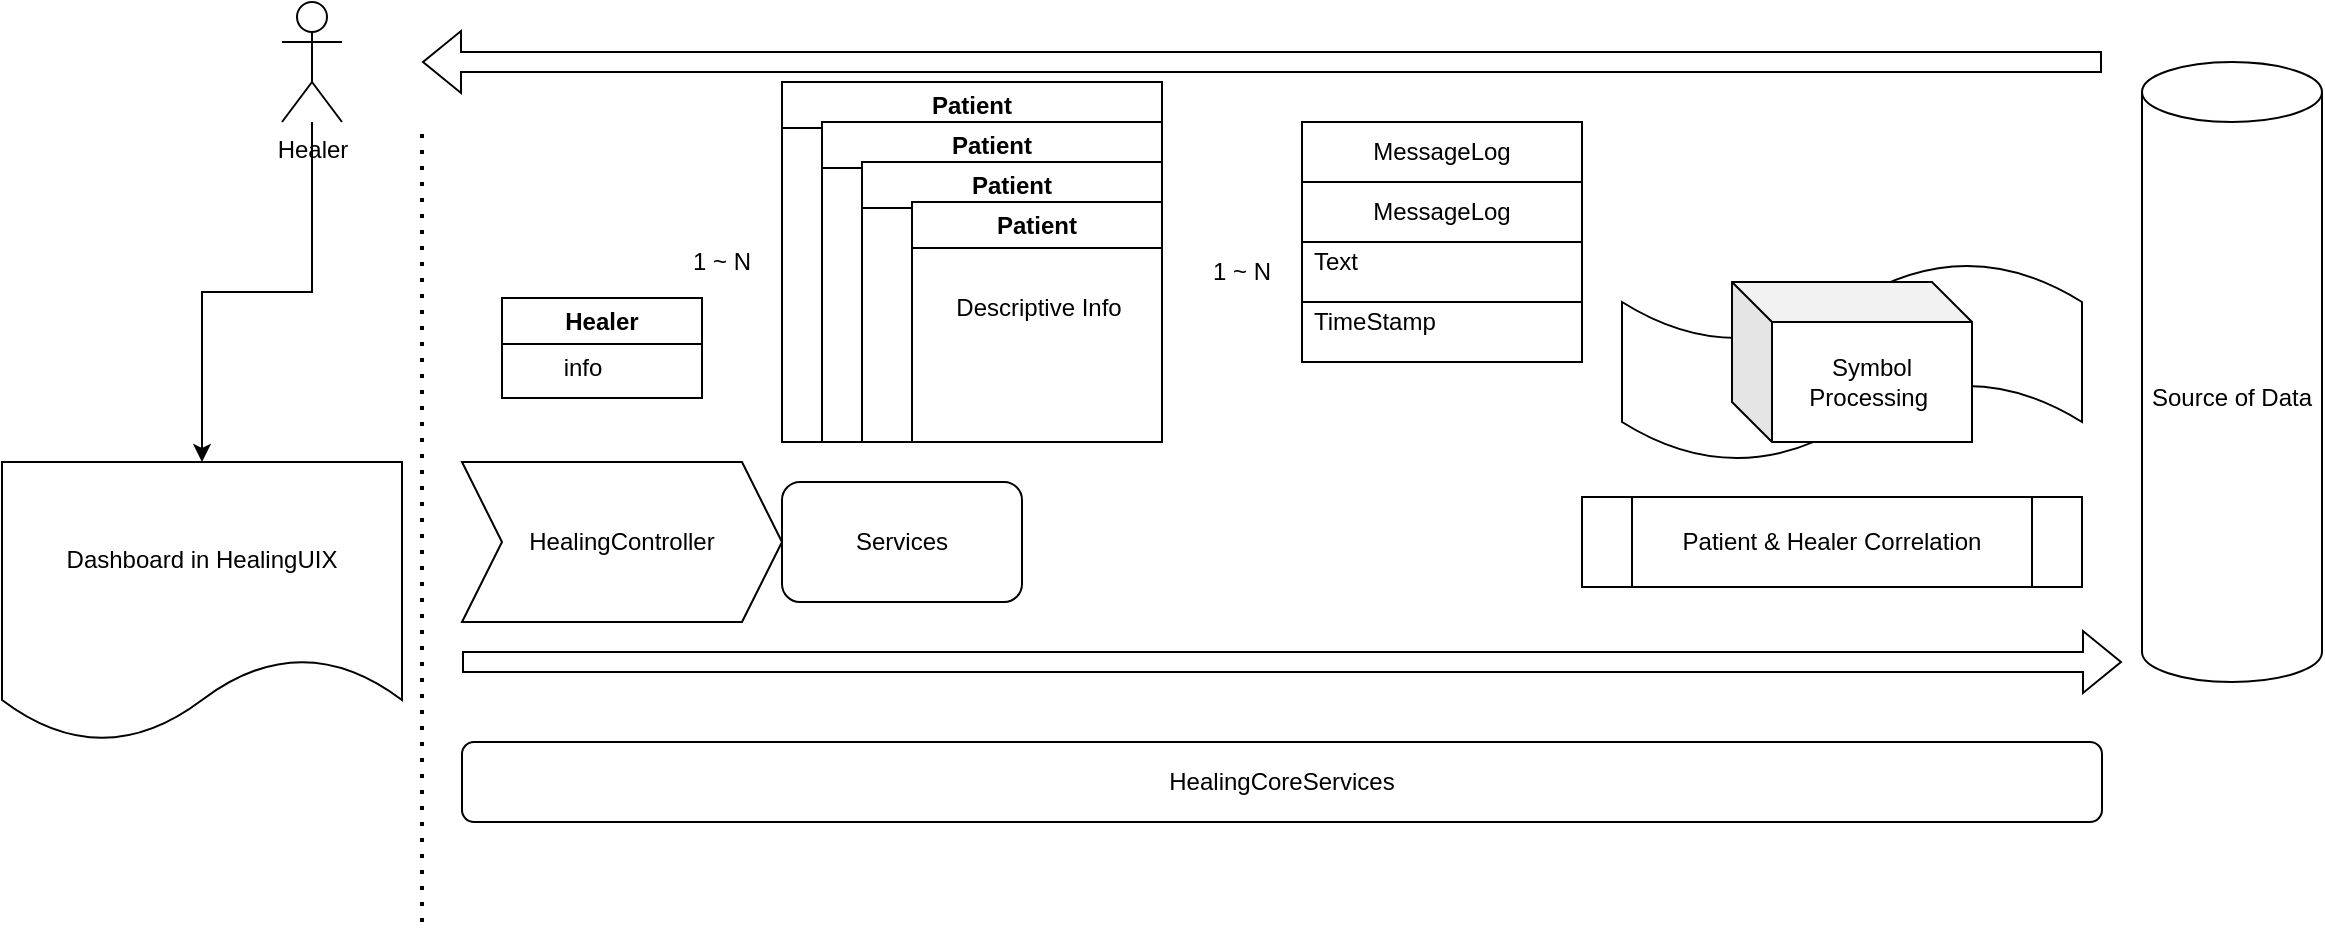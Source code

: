 <mxfile version="28.0.0">
  <diagram name="Page-1" id="hNoy6qd8l_krRmtYl1s0">
    <mxGraphModel dx="1430" dy="1700" grid="1" gridSize="10" guides="1" tooltips="1" connect="1" arrows="1" fold="1" page="1" pageScale="1" pageWidth="850" pageHeight="1100" math="0" shadow="0">
      <root>
        <mxCell id="0" />
        <mxCell id="1" parent="0" />
        <mxCell id="U-M2pPpoooU2WEgNMJ6l-1" value="Source of Data" style="shape=cylinder3;whiteSpace=wrap;html=1;boundedLbl=1;backgroundOutline=1;size=15;" vertex="1" parent="1">
          <mxGeometry x="1100" y="10" width="90" height="310" as="geometry" />
        </mxCell>
        <mxCell id="U-M2pPpoooU2WEgNMJ6l-3" value="Patient" style="swimlane;whiteSpace=wrap;html=1;" vertex="1" parent="1">
          <mxGeometry x="420" y="20" width="190" height="180" as="geometry" />
        </mxCell>
        <mxCell id="U-M2pPpoooU2WEgNMJ6l-5" value="Patient" style="swimlane;whiteSpace=wrap;html=1;" vertex="1" parent="U-M2pPpoooU2WEgNMJ6l-3">
          <mxGeometry x="20" y="20" width="170" height="160" as="geometry" />
        </mxCell>
        <mxCell id="U-M2pPpoooU2WEgNMJ6l-4" value="Patient" style="swimlane;whiteSpace=wrap;html=1;" vertex="1" parent="U-M2pPpoooU2WEgNMJ6l-5">
          <mxGeometry x="20" y="20" width="150" height="140" as="geometry" />
        </mxCell>
        <mxCell id="U-M2pPpoooU2WEgNMJ6l-6" value="Patient" style="swimlane;whiteSpace=wrap;html=1;" vertex="1" parent="U-M2pPpoooU2WEgNMJ6l-4">
          <mxGeometry x="25" y="20" width="125" height="120" as="geometry" />
        </mxCell>
        <mxCell id="U-M2pPpoooU2WEgNMJ6l-44" value="Descriptive Info" style="text;html=1;align=center;verticalAlign=middle;resizable=0;points=[];autosize=1;strokeColor=none;fillColor=none;" vertex="1" parent="U-M2pPpoooU2WEgNMJ6l-6">
          <mxGeometry x="7.5" y="38" width="110" height="30" as="geometry" />
        </mxCell>
        <mxCell id="U-M2pPpoooU2WEgNMJ6l-7" value="Healer" style="swimlane;whiteSpace=wrap;html=1;" vertex="1" parent="1">
          <mxGeometry x="280" y="128" width="100" height="50" as="geometry" />
        </mxCell>
        <mxCell id="U-M2pPpoooU2WEgNMJ6l-45" value="info" style="text;html=1;align=center;verticalAlign=middle;resizable=0;points=[];autosize=1;strokeColor=none;fillColor=none;" vertex="1" parent="U-M2pPpoooU2WEgNMJ6l-7">
          <mxGeometry x="20" y="20" width="40" height="30" as="geometry" />
        </mxCell>
        <mxCell id="U-M2pPpoooU2WEgNMJ6l-8" value="" style="shape=flexArrow;endArrow=classic;html=1;rounded=0;" edge="1" parent="1">
          <mxGeometry width="50" height="50" relative="1" as="geometry">
            <mxPoint x="260" y="310" as="sourcePoint" />
            <mxPoint x="1090" y="310" as="targetPoint" />
          </mxGeometry>
        </mxCell>
        <mxCell id="U-M2pPpoooU2WEgNMJ6l-9" value="Dashboard in HealingUIX" style="shape=document;whiteSpace=wrap;html=1;boundedLbl=1;" vertex="1" parent="1">
          <mxGeometry x="30" y="210" width="200" height="140" as="geometry" />
        </mxCell>
        <mxCell id="U-M2pPpoooU2WEgNMJ6l-12" value="" style="edgeStyle=orthogonalEdgeStyle;rounded=0;orthogonalLoop=1;jettySize=auto;html=1;" edge="1" parent="1" source="U-M2pPpoooU2WEgNMJ6l-10" target="U-M2pPpoooU2WEgNMJ6l-9">
          <mxGeometry relative="1" as="geometry" />
        </mxCell>
        <mxCell id="U-M2pPpoooU2WEgNMJ6l-10" value="Healer" style="shape=umlActor;verticalLabelPosition=bottom;verticalAlign=top;html=1;outlineConnect=0;" vertex="1" parent="1">
          <mxGeometry x="170" y="-20" width="30" height="60" as="geometry" />
        </mxCell>
        <mxCell id="U-M2pPpoooU2WEgNMJ6l-11" value="" style="endArrow=none;dashed=1;html=1;dashPattern=1 3;strokeWidth=2;rounded=0;" edge="1" parent="1">
          <mxGeometry width="50" height="50" relative="1" as="geometry">
            <mxPoint x="240" y="440" as="sourcePoint" />
            <mxPoint x="240" y="40" as="targetPoint" />
          </mxGeometry>
        </mxCell>
        <mxCell id="U-M2pPpoooU2WEgNMJ6l-13" value="HealingCoreServices" style="rounded=1;whiteSpace=wrap;html=1;" vertex="1" parent="1">
          <mxGeometry x="260" y="350" width="820" height="40" as="geometry" />
        </mxCell>
        <mxCell id="U-M2pPpoooU2WEgNMJ6l-15" value="HealingController" style="shape=step;perimeter=stepPerimeter;whiteSpace=wrap;html=1;fixedSize=1;" vertex="1" parent="1">
          <mxGeometry x="260" y="210" width="160" height="80" as="geometry" />
        </mxCell>
        <mxCell id="U-M2pPpoooU2WEgNMJ6l-16" value="" style="shape=flexArrow;endArrow=classic;html=1;rounded=0;" edge="1" parent="1">
          <mxGeometry width="50" height="50" relative="1" as="geometry">
            <mxPoint x="1080" y="10" as="sourcePoint" />
            <mxPoint x="240" y="10" as="targetPoint" />
          </mxGeometry>
        </mxCell>
        <mxCell id="U-M2pPpoooU2WEgNMJ6l-18" value="Services" style="rounded=1;whiteSpace=wrap;html=1;" vertex="1" parent="1">
          <mxGeometry x="420" y="220" width="120" height="60" as="geometry" />
        </mxCell>
        <mxCell id="U-M2pPpoooU2WEgNMJ6l-21" value="1 ~ N" style="text;html=1;align=center;verticalAlign=middle;whiteSpace=wrap;rounded=0;" vertex="1" parent="1">
          <mxGeometry x="620" y="100" width="60" height="30" as="geometry" />
        </mxCell>
        <mxCell id="U-M2pPpoooU2WEgNMJ6l-37" value="Patient &amp;amp; Healer Correlation" style="shape=process;whiteSpace=wrap;html=1;backgroundOutline=1;" vertex="1" parent="1">
          <mxGeometry x="820" y="227.5" width="250" height="45" as="geometry" />
        </mxCell>
        <mxCell id="U-M2pPpoooU2WEgNMJ6l-38" value="MessageLog" style="swimlane;fontStyle=0;childLayout=stackLayout;horizontal=1;startSize=30;horizontalStack=0;resizeParent=1;resizeParentMax=0;resizeLast=0;collapsible=1;marginBottom=0;whiteSpace=wrap;html=1;" vertex="1" parent="1">
          <mxGeometry x="680" y="40" width="140" height="120" as="geometry" />
        </mxCell>
        <mxCell id="U-M2pPpoooU2WEgNMJ6l-42" value="MessageLog" style="swimlane;fontStyle=0;childLayout=stackLayout;horizontal=1;startSize=30;horizontalStack=0;resizeParent=1;resizeParentMax=0;resizeLast=0;collapsible=1;marginBottom=0;whiteSpace=wrap;html=1;" vertex="1" parent="U-M2pPpoooU2WEgNMJ6l-38">
          <mxGeometry y="30" width="140" height="60" as="geometry" />
        </mxCell>
        <mxCell id="U-M2pPpoooU2WEgNMJ6l-43" value="Text&lt;div&gt;&lt;br&gt;&lt;/div&gt;" style="text;strokeColor=none;fillColor=none;align=left;verticalAlign=middle;spacingLeft=4;spacingRight=4;overflow=hidden;points=[[0,0.5],[1,0.5]];portConstraint=eastwest;rotatable=0;whiteSpace=wrap;html=1;" vertex="1" parent="U-M2pPpoooU2WEgNMJ6l-42">
          <mxGeometry y="30" width="140" height="30" as="geometry" />
        </mxCell>
        <mxCell id="U-M2pPpoooU2WEgNMJ6l-40" value="&lt;div&gt;TimeStamp&lt;/div&gt;&lt;div&gt;&lt;br&gt;&lt;/div&gt;" style="text;strokeColor=none;fillColor=none;align=left;verticalAlign=middle;spacingLeft=4;spacingRight=4;overflow=hidden;points=[[0,0.5],[1,0.5]];portConstraint=eastwest;rotatable=0;whiteSpace=wrap;html=1;" vertex="1" parent="U-M2pPpoooU2WEgNMJ6l-38">
          <mxGeometry y="90" width="140" height="30" as="geometry" />
        </mxCell>
        <mxCell id="U-M2pPpoooU2WEgNMJ6l-46" value="" style="shape=tape;whiteSpace=wrap;html=1;" vertex="1" parent="1">
          <mxGeometry x="840" y="110" width="230" height="100" as="geometry" />
        </mxCell>
        <mxCell id="U-M2pPpoooU2WEgNMJ6l-47" value="Symbol Processing&amp;nbsp;" style="shape=cube;whiteSpace=wrap;html=1;boundedLbl=1;backgroundOutline=1;darkOpacity=0.05;darkOpacity2=0.1;" vertex="1" parent="1">
          <mxGeometry x="895" y="120" width="120" height="80" as="geometry" />
        </mxCell>
        <mxCell id="U-M2pPpoooU2WEgNMJ6l-20" value="1 ~ N" style="text;html=1;align=center;verticalAlign=middle;whiteSpace=wrap;rounded=0;" vertex="1" parent="1">
          <mxGeometry x="360" y="95" width="60" height="30" as="geometry" />
        </mxCell>
      </root>
    </mxGraphModel>
  </diagram>
</mxfile>
